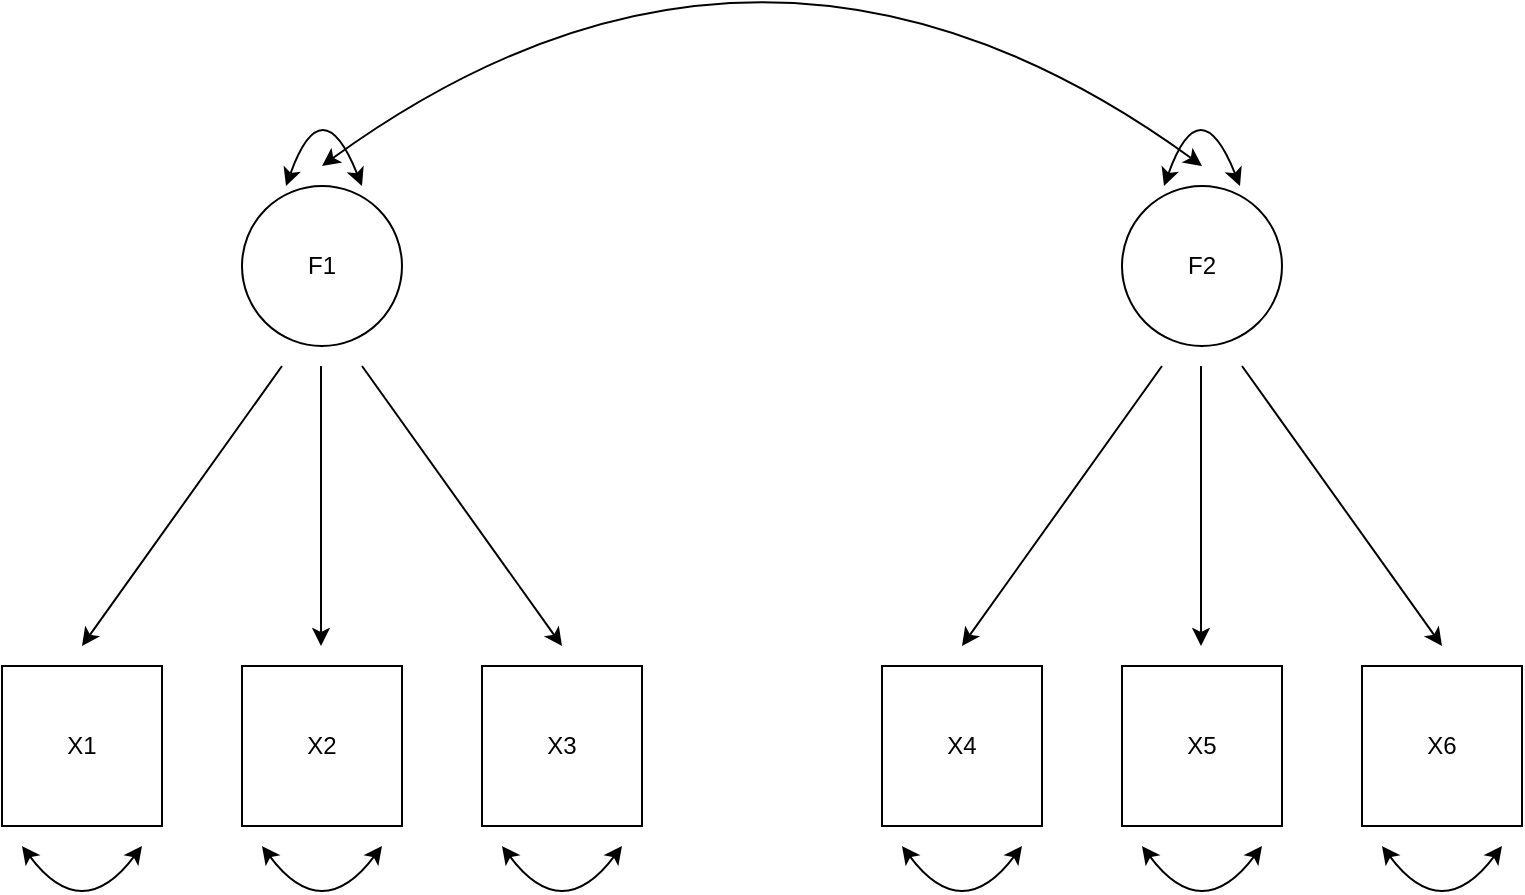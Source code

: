 <mxfile version="17.4.0" type="device"><diagram id="7yZWHM5hNiSJyR0sJOxw" name="Page-1"><mxGraphModel dx="1398" dy="662" grid="1" gridSize="10" guides="1" tooltips="1" connect="1" arrows="1" fold="1" page="1" pageScale="1" pageWidth="850" pageHeight="1100" math="0" shadow="0"><root><mxCell id="0"/><mxCell id="1" parent="0"/><mxCell id="l2Lz9_HfoFGXl_auylKm-1" value="X1" style="whiteSpace=wrap;html=1;aspect=fixed;" parent="1" vertex="1"><mxGeometry x="40" y="600" width="80" height="80" as="geometry"/></mxCell><mxCell id="l2Lz9_HfoFGXl_auylKm-2" value="X2" style="whiteSpace=wrap;html=1;aspect=fixed;" parent="1" vertex="1"><mxGeometry x="160" y="600" width="80" height="80" as="geometry"/></mxCell><mxCell id="l2Lz9_HfoFGXl_auylKm-3" value="X3" style="whiteSpace=wrap;html=1;aspect=fixed;" parent="1" vertex="1"><mxGeometry x="280" y="600" width="80" height="80" as="geometry"/></mxCell><mxCell id="l2Lz9_HfoFGXl_auylKm-4" value="X4" style="whiteSpace=wrap;html=1;aspect=fixed;" parent="1" vertex="1"><mxGeometry x="480" y="600" width="80" height="80" as="geometry"/></mxCell><mxCell id="l2Lz9_HfoFGXl_auylKm-5" value="X5" style="whiteSpace=wrap;html=1;aspect=fixed;" parent="1" vertex="1"><mxGeometry x="600" y="600" width="80" height="80" as="geometry"/></mxCell><mxCell id="l2Lz9_HfoFGXl_auylKm-6" value="X6" style="whiteSpace=wrap;html=1;aspect=fixed;" parent="1" vertex="1"><mxGeometry x="720" y="600" width="80" height="80" as="geometry"/></mxCell><mxCell id="l2Lz9_HfoFGXl_auylKm-7" value="F1" style="ellipse;whiteSpace=wrap;html=1;aspect=fixed;" parent="1" vertex="1"><mxGeometry x="160" y="360" width="80" height="80" as="geometry"/></mxCell><mxCell id="l2Lz9_HfoFGXl_auylKm-8" value="F2" style="ellipse;whiteSpace=wrap;html=1;aspect=fixed;" parent="1" vertex="1"><mxGeometry x="600" y="360" width="80" height="80" as="geometry"/></mxCell><mxCell id="tgd6ZOpWkAbLlobaqCAW-1" value="" style="endArrow=classic;startArrow=classic;html=1;curved=1;" parent="1" edge="1"><mxGeometry width="50" height="50" relative="1" as="geometry"><mxPoint x="200" y="350" as="sourcePoint"/><mxPoint x="640" y="350" as="targetPoint"/><Array as="points"><mxPoint x="420" y="190"/></Array></mxGeometry></mxCell><mxCell id="tgd6ZOpWkAbLlobaqCAW-2" value="" style="endArrow=classic;startArrow=classic;html=1;curved=1;exitX=0.275;exitY=0;exitDx=0;exitDy=0;exitPerimeter=0;" parent="1" source="l2Lz9_HfoFGXl_auylKm-7" edge="1"><mxGeometry width="50" height="50" relative="1" as="geometry"><mxPoint x="175" y="360" as="sourcePoint"/><mxPoint x="220" y="360" as="targetPoint"/><Array as="points"><mxPoint x="200" y="310"/></Array></mxGeometry></mxCell><mxCell id="tgd6ZOpWkAbLlobaqCAW-4" value="" style="endArrow=classic;startArrow=classic;html=1;curved=1;exitX=0.275;exitY=0;exitDx=0;exitDy=0;exitPerimeter=0;" parent="1" edge="1"><mxGeometry width="50" height="50" relative="1" as="geometry"><mxPoint x="621" y="360" as="sourcePoint"/><mxPoint x="659" y="360" as="targetPoint"/><Array as="points"><mxPoint x="639" y="310"/></Array></mxGeometry></mxCell><mxCell id="tgd6ZOpWkAbLlobaqCAW-5" value="" style="endArrow=classic;startArrow=classic;html=1;curved=1;" parent="1" edge="1"><mxGeometry width="50" height="50" relative="1" as="geometry"><mxPoint x="50" y="690" as="sourcePoint"/><mxPoint x="110" y="690" as="targetPoint"/><Array as="points"><mxPoint x="80" y="730"/></Array></mxGeometry></mxCell><mxCell id="tgd6ZOpWkAbLlobaqCAW-6" value="" style="endArrow=classic;startArrow=classic;html=1;curved=1;" parent="1" edge="1"><mxGeometry width="50" height="50" relative="1" as="geometry"><mxPoint x="170" y="690" as="sourcePoint"/><mxPoint x="230" y="690" as="targetPoint"/><Array as="points"><mxPoint x="200" y="730"/></Array></mxGeometry></mxCell><mxCell id="tgd6ZOpWkAbLlobaqCAW-7" value="" style="endArrow=classic;startArrow=classic;html=1;curved=1;" parent="1" edge="1"><mxGeometry width="50" height="50" relative="1" as="geometry"><mxPoint x="290" y="690" as="sourcePoint"/><mxPoint x="350" y="690" as="targetPoint"/><Array as="points"><mxPoint x="320" y="730"/></Array></mxGeometry></mxCell><mxCell id="tgd6ZOpWkAbLlobaqCAW-8" value="" style="endArrow=classic;startArrow=classic;html=1;curved=1;" parent="1" edge="1"><mxGeometry width="50" height="50" relative="1" as="geometry"><mxPoint x="490" y="690" as="sourcePoint"/><mxPoint x="550" y="690" as="targetPoint"/><Array as="points"><mxPoint x="520" y="730"/></Array></mxGeometry></mxCell><mxCell id="tgd6ZOpWkAbLlobaqCAW-9" value="" style="endArrow=classic;startArrow=classic;html=1;curved=1;" parent="1" edge="1"><mxGeometry width="50" height="50" relative="1" as="geometry"><mxPoint x="610" y="690" as="sourcePoint"/><mxPoint x="670" y="690" as="targetPoint"/><Array as="points"><mxPoint x="640" y="730"/></Array></mxGeometry></mxCell><mxCell id="tgd6ZOpWkAbLlobaqCAW-10" value="" style="endArrow=classic;startArrow=classic;html=1;curved=1;" parent="1" edge="1"><mxGeometry width="50" height="50" relative="1" as="geometry"><mxPoint x="730" y="690" as="sourcePoint"/><mxPoint x="790" y="690" as="targetPoint"/><Array as="points"><mxPoint x="760" y="730"/></Array></mxGeometry></mxCell><mxCell id="RlQ0effUyl4t4b7AmfCB-1" value="" style="endArrow=classic;html=1;rounded=0;" edge="1" parent="1"><mxGeometry width="50" height="50" relative="1" as="geometry"><mxPoint x="180" y="450" as="sourcePoint"/><mxPoint x="80" y="590" as="targetPoint"/></mxGeometry></mxCell><mxCell id="RlQ0effUyl4t4b7AmfCB-2" value="" style="endArrow=classic;html=1;rounded=0;" edge="1" parent="1"><mxGeometry width="50" height="50" relative="1" as="geometry"><mxPoint x="199.5" y="450" as="sourcePoint"/><mxPoint x="199.5" y="590" as="targetPoint"/></mxGeometry></mxCell><mxCell id="RlQ0effUyl4t4b7AmfCB-3" value="" style="endArrow=classic;html=1;rounded=0;" edge="1" parent="1"><mxGeometry width="50" height="50" relative="1" as="geometry"><mxPoint x="220" y="450" as="sourcePoint"/><mxPoint x="320" y="590" as="targetPoint"/></mxGeometry></mxCell><mxCell id="RlQ0effUyl4t4b7AmfCB-4" value="" style="endArrow=classic;html=1;rounded=0;" edge="1" parent="1"><mxGeometry width="50" height="50" relative="1" as="geometry"><mxPoint x="639.5" y="450" as="sourcePoint"/><mxPoint x="639.5" y="590" as="targetPoint"/></mxGeometry></mxCell><mxCell id="RlQ0effUyl4t4b7AmfCB-5" value="" style="endArrow=classic;html=1;rounded=0;" edge="1" parent="1"><mxGeometry width="50" height="50" relative="1" as="geometry"><mxPoint x="620" y="450" as="sourcePoint"/><mxPoint x="520" y="590" as="targetPoint"/></mxGeometry></mxCell><mxCell id="RlQ0effUyl4t4b7AmfCB-6" value="" style="endArrow=classic;html=1;rounded=0;" edge="1" parent="1"><mxGeometry width="50" height="50" relative="1" as="geometry"><mxPoint x="660" y="450" as="sourcePoint"/><mxPoint x="760" y="590" as="targetPoint"/></mxGeometry></mxCell></root></mxGraphModel></diagram></mxfile>